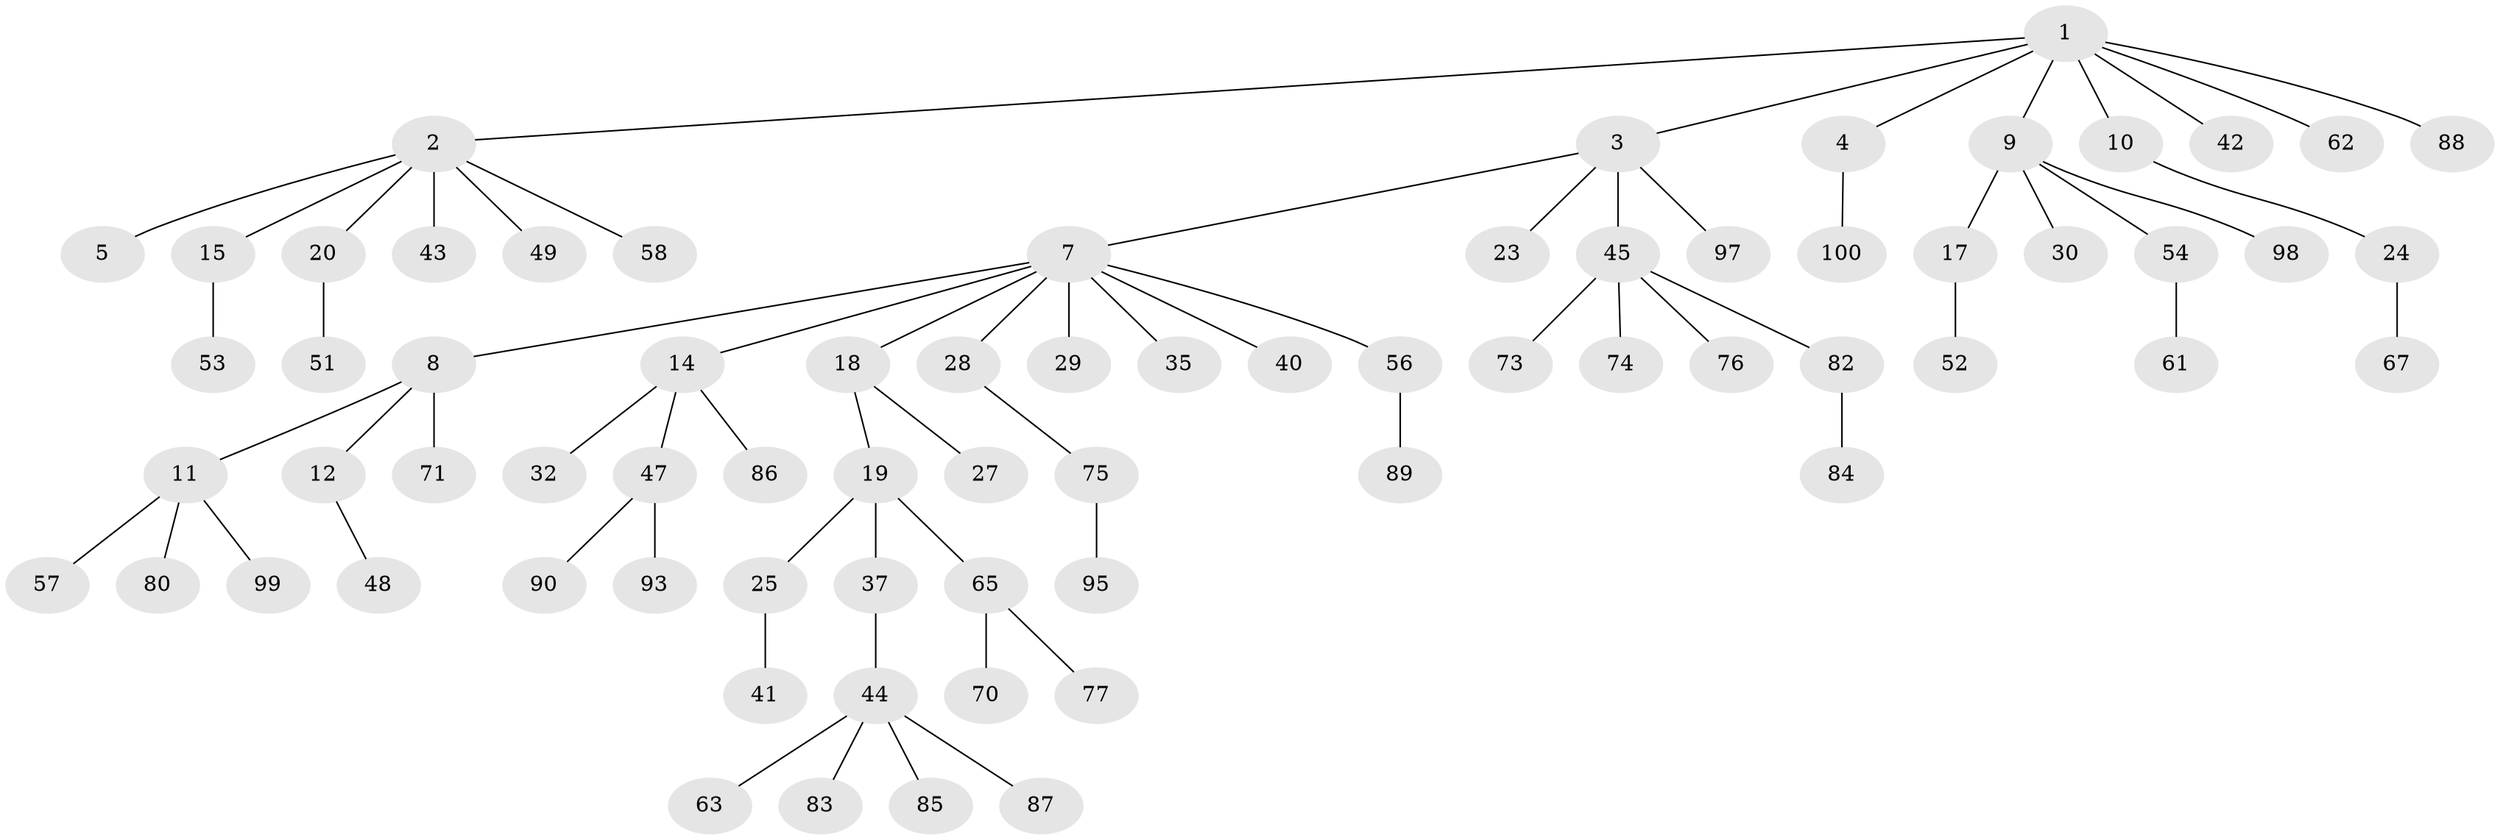 // original degree distribution, {9: 0.02, 5: 0.05, 2: 0.24, 4: 0.04, 3: 0.13, 1: 0.52}
// Generated by graph-tools (version 1.1) at 2025/11/02/21/25 10:11:10]
// undirected, 71 vertices, 70 edges
graph export_dot {
graph [start="1"]
  node [color=gray90,style=filled];
  1 [super="+46"];
  2 [super="+6"];
  3 [super="+31"];
  4 [super="+55"];
  5 [super="+39"];
  7 [super="+13"];
  8;
  9 [super="+16"];
  10 [super="+22"];
  11 [super="+38"];
  12 [super="+36"];
  14 [super="+33"];
  15;
  17 [super="+66"];
  18 [super="+26"];
  19 [super="+21"];
  20 [super="+34"];
  23;
  24;
  25;
  27;
  28 [super="+50"];
  29;
  30;
  32;
  35 [super="+60"];
  37;
  40 [super="+92"];
  41 [super="+64"];
  42;
  43;
  44 [super="+78"];
  45 [super="+59"];
  47 [super="+81"];
  48;
  49;
  51;
  52;
  53 [super="+72"];
  54 [super="+91"];
  56 [super="+69"];
  57;
  58;
  61;
  62;
  63 [super="+94"];
  65 [super="+68"];
  67 [super="+96"];
  70;
  71;
  73 [super="+79"];
  74;
  75;
  76;
  77;
  80;
  82;
  83;
  84;
  85;
  86;
  87;
  88;
  89;
  90;
  93;
  95;
  97;
  98;
  99;
  100;
  1 -- 2;
  1 -- 3;
  1 -- 4;
  1 -- 9;
  1 -- 10;
  1 -- 42;
  1 -- 62;
  1 -- 88;
  2 -- 5;
  2 -- 43;
  2 -- 49;
  2 -- 58;
  2 -- 20;
  2 -- 15;
  3 -- 7;
  3 -- 23;
  3 -- 97;
  3 -- 45;
  4 -- 100;
  7 -- 8;
  7 -- 14;
  7 -- 18;
  7 -- 28;
  7 -- 29;
  7 -- 35;
  7 -- 40;
  7 -- 56;
  8 -- 11;
  8 -- 12;
  8 -- 71;
  9 -- 17;
  9 -- 30;
  9 -- 98;
  9 -- 54;
  10 -- 24;
  11 -- 80;
  11 -- 99;
  11 -- 57;
  12 -- 48;
  14 -- 32;
  14 -- 47;
  14 -- 86;
  15 -- 53;
  17 -- 52;
  18 -- 19;
  18 -- 27;
  19 -- 37;
  19 -- 65;
  19 -- 25;
  20 -- 51;
  24 -- 67;
  25 -- 41;
  28 -- 75;
  37 -- 44;
  44 -- 63;
  44 -- 83;
  44 -- 87;
  44 -- 85;
  45 -- 74;
  45 -- 76;
  45 -- 82;
  45 -- 73;
  47 -- 93;
  47 -- 90;
  54 -- 61;
  56 -- 89;
  65 -- 70;
  65 -- 77;
  75 -- 95;
  82 -- 84;
}
